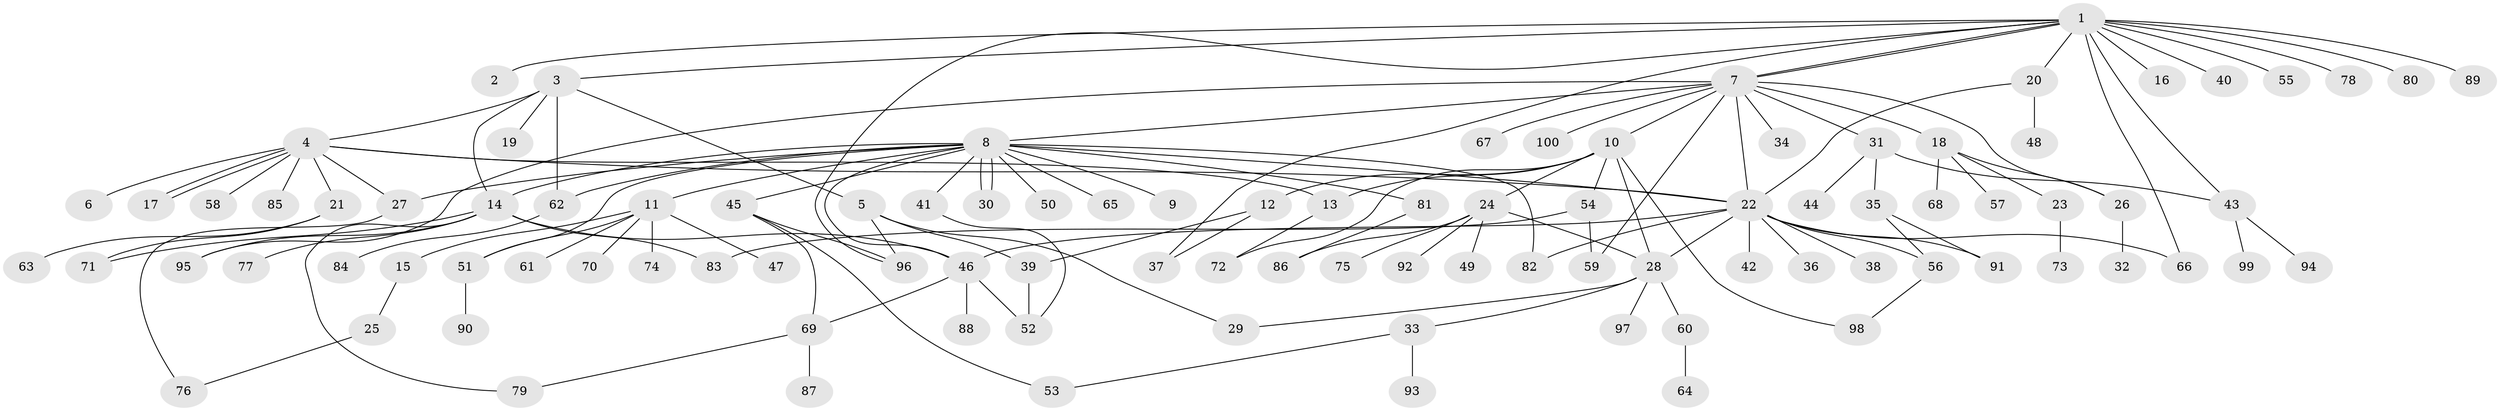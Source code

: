 // Generated by graph-tools (version 1.1) at 2025/11/02/21/25 10:11:09]
// undirected, 100 vertices, 138 edges
graph export_dot {
graph [start="1"]
  node [color=gray90,style=filled];
  1;
  2;
  3;
  4;
  5;
  6;
  7;
  8;
  9;
  10;
  11;
  12;
  13;
  14;
  15;
  16;
  17;
  18;
  19;
  20;
  21;
  22;
  23;
  24;
  25;
  26;
  27;
  28;
  29;
  30;
  31;
  32;
  33;
  34;
  35;
  36;
  37;
  38;
  39;
  40;
  41;
  42;
  43;
  44;
  45;
  46;
  47;
  48;
  49;
  50;
  51;
  52;
  53;
  54;
  55;
  56;
  57;
  58;
  59;
  60;
  61;
  62;
  63;
  64;
  65;
  66;
  67;
  68;
  69;
  70;
  71;
  72;
  73;
  74;
  75;
  76;
  77;
  78;
  79;
  80;
  81;
  82;
  83;
  84;
  85;
  86;
  87;
  88;
  89;
  90;
  91;
  92;
  93;
  94;
  95;
  96;
  97;
  98;
  99;
  100;
  1 -- 2;
  1 -- 3;
  1 -- 7;
  1 -- 7;
  1 -- 16;
  1 -- 20;
  1 -- 37;
  1 -- 40;
  1 -- 43;
  1 -- 55;
  1 -- 66;
  1 -- 78;
  1 -- 80;
  1 -- 89;
  1 -- 96;
  3 -- 4;
  3 -- 5;
  3 -- 14;
  3 -- 19;
  3 -- 62;
  4 -- 6;
  4 -- 13;
  4 -- 17;
  4 -- 17;
  4 -- 21;
  4 -- 22;
  4 -- 27;
  4 -- 58;
  4 -- 85;
  5 -- 29;
  5 -- 39;
  5 -- 96;
  7 -- 8;
  7 -- 10;
  7 -- 18;
  7 -- 22;
  7 -- 26;
  7 -- 31;
  7 -- 34;
  7 -- 59;
  7 -- 67;
  7 -- 95;
  7 -- 100;
  8 -- 9;
  8 -- 11;
  8 -- 14;
  8 -- 22;
  8 -- 27;
  8 -- 30;
  8 -- 30;
  8 -- 41;
  8 -- 45;
  8 -- 46;
  8 -- 50;
  8 -- 51;
  8 -- 62;
  8 -- 65;
  8 -- 81;
  8 -- 82;
  10 -- 12;
  10 -- 13;
  10 -- 24;
  10 -- 28;
  10 -- 54;
  10 -- 72;
  10 -- 98;
  11 -- 15;
  11 -- 47;
  11 -- 51;
  11 -- 61;
  11 -- 70;
  11 -- 74;
  12 -- 37;
  12 -- 39;
  13 -- 72;
  14 -- 46;
  14 -- 71;
  14 -- 77;
  14 -- 79;
  14 -- 83;
  14 -- 95;
  15 -- 25;
  18 -- 23;
  18 -- 26;
  18 -- 57;
  18 -- 68;
  20 -- 22;
  20 -- 48;
  21 -- 63;
  21 -- 71;
  22 -- 28;
  22 -- 36;
  22 -- 38;
  22 -- 42;
  22 -- 46;
  22 -- 56;
  22 -- 66;
  22 -- 82;
  22 -- 91;
  23 -- 73;
  24 -- 28;
  24 -- 49;
  24 -- 75;
  24 -- 86;
  24 -- 92;
  25 -- 76;
  26 -- 32;
  27 -- 76;
  28 -- 29;
  28 -- 33;
  28 -- 60;
  28 -- 97;
  31 -- 35;
  31 -- 43;
  31 -- 44;
  33 -- 53;
  33 -- 93;
  35 -- 56;
  35 -- 91;
  39 -- 52;
  41 -- 52;
  43 -- 94;
  43 -- 99;
  45 -- 53;
  45 -- 69;
  45 -- 96;
  46 -- 52;
  46 -- 69;
  46 -- 88;
  51 -- 90;
  54 -- 59;
  54 -- 83;
  56 -- 98;
  60 -- 64;
  62 -- 84;
  69 -- 79;
  69 -- 87;
  81 -- 86;
}
